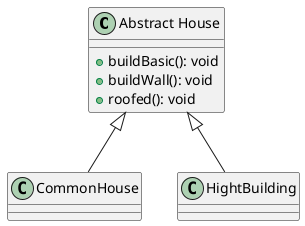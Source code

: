 @startuml

class "Abstract House" as house {
    + buildBasic(): void
    + buildWall(): void
    + roofed(): void
}

class "CommonHouse" as CommonHouse {
}

class "HightBuilding" as HightBuilding {}

house <|-- CommonHouse
house <|-- HightBuilding

@enduml